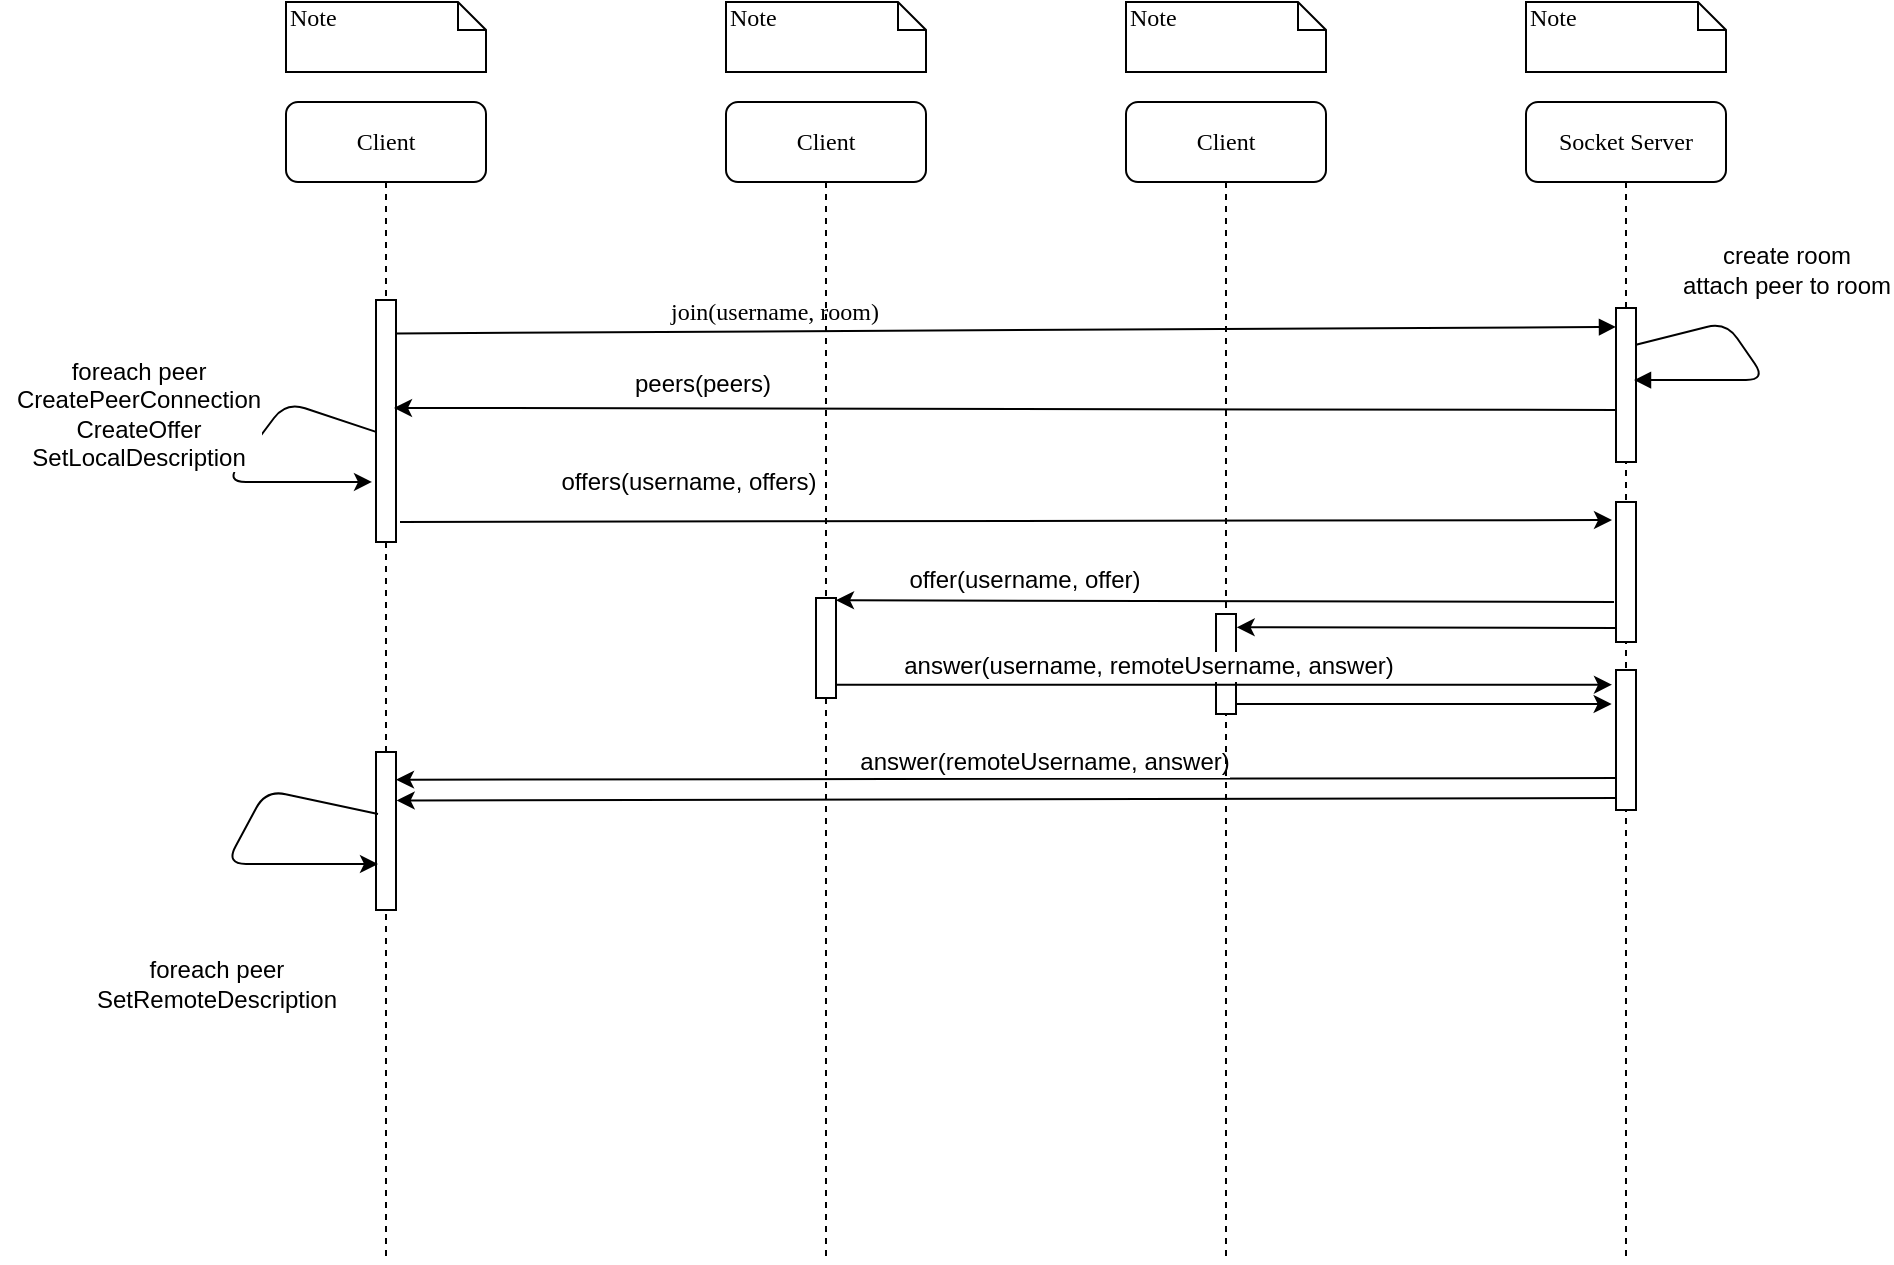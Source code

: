 <mxfile version="12.9.13" type="device"><diagram name="Joining a Room" id="RxSfCZX_bcE92INLa4qB"><mxGraphModel dx="2046" dy="598" grid="1" gridSize="10" guides="1" tooltips="1" connect="1" arrows="1" fold="1" page="1" pageScale="1" pageWidth="1100" pageHeight="850" background="#ffffff" math="0" shadow="0"><root><mxCell id="SKw9xpFJ9XDJBb8ivudZ-0"/><mxCell id="SKw9xpFJ9XDJBb8ivudZ-1" parent="SKw9xpFJ9XDJBb8ivudZ-0"/><mxCell id="SKw9xpFJ9XDJBb8ivudZ-2" value="Client" style="shape=umlLifeline;perimeter=lifelinePerimeter;whiteSpace=wrap;html=1;container=1;collapsible=0;recursiveResize=0;outlineConnect=0;rounded=1;shadow=0;comic=0;labelBackgroundColor=none;strokeWidth=1;fontFamily=Verdana;fontSize=12;align=center;" vertex="1" parent="SKw9xpFJ9XDJBb8ivudZ-1"><mxGeometry x="320" y="80" width="100" height="580" as="geometry"/></mxCell><mxCell id="SKw9xpFJ9XDJBb8ivudZ-3" value="" style="html=1;points=[];perimeter=orthogonalPerimeter;rounded=0;shadow=0;comic=0;labelBackgroundColor=none;strokeWidth=1;fontFamily=Verdana;fontSize=12;align=center;" vertex="1" parent="SKw9xpFJ9XDJBb8ivudZ-2"><mxGeometry x="45" y="248" width="10" height="50" as="geometry"/></mxCell><mxCell id="SKw9xpFJ9XDJBb8ivudZ-4" value="Socket Server" style="shape=umlLifeline;perimeter=lifelinePerimeter;whiteSpace=wrap;html=1;container=1;collapsible=0;recursiveResize=0;outlineConnect=0;rounded=1;shadow=0;comic=0;labelBackgroundColor=none;strokeWidth=1;fontFamily=Verdana;fontSize=12;align=center;" vertex="1" parent="SKw9xpFJ9XDJBb8ivudZ-1"><mxGeometry x="720" y="80" width="100" height="580" as="geometry"/></mxCell><mxCell id="SKw9xpFJ9XDJBb8ivudZ-5" value="" style="html=1;points=[];perimeter=orthogonalPerimeter;rounded=0;shadow=0;comic=0;labelBackgroundColor=none;strokeWidth=1;fontFamily=Verdana;fontSize=12;align=center;" vertex="1" parent="SKw9xpFJ9XDJBb8ivudZ-4"><mxGeometry x="45" y="103" width="10" height="77" as="geometry"/></mxCell><mxCell id="SKw9xpFJ9XDJBb8ivudZ-6" value="create room&lt;br style=&quot;font-size: 12px;&quot;&gt;attach peer to room" style="html=1;verticalAlign=bottom;endArrow=block;exitX=1;exitY=0.239;exitDx=0;exitDy=0;exitPerimeter=0;entryX=0.9;entryY=0.468;entryDx=0;entryDy=0;entryPerimeter=0;fontSize=12;rounded=1;" edge="1" parent="SKw9xpFJ9XDJBb8ivudZ-4" source="SKw9xpFJ9XDJBb8ivudZ-5" target="SKw9xpFJ9XDJBb8ivudZ-5"><mxGeometry x="-0.371" y="32" width="80" relative="1" as="geometry"><mxPoint x="56" y="119.013" as="sourcePoint"/><mxPoint x="54" y="138.979" as="targetPoint"/><Array as="points"><mxPoint x="100" y="110"/><mxPoint x="120" y="139"/></Array><mxPoint x="4" y="9" as="offset"/></mxGeometry></mxCell><mxCell id="SKw9xpFJ9XDJBb8ivudZ-7" value="" style="html=1;points=[];perimeter=orthogonalPerimeter;rounded=0;shadow=0;comic=0;labelBackgroundColor=none;strokeWidth=1;fontFamily=Verdana;fontSize=12;align=center;" vertex="1" parent="SKw9xpFJ9XDJBb8ivudZ-4"><mxGeometry x="45" y="284" width="10" height="70" as="geometry"/></mxCell><mxCell id="SKw9xpFJ9XDJBb8ivudZ-36" value="" style="html=1;points=[];perimeter=orthogonalPerimeter;rounded=0;shadow=0;comic=0;labelBackgroundColor=none;strokeWidth=1;fontFamily=Verdana;fontSize=12;align=center;" vertex="1" parent="SKw9xpFJ9XDJBb8ivudZ-4"><mxGeometry x="45" y="200" width="10" height="70" as="geometry"/></mxCell><mxCell id="SKw9xpFJ9XDJBb8ivudZ-8" value="Client" style="shape=umlLifeline;perimeter=lifelinePerimeter;whiteSpace=wrap;html=1;container=1;collapsible=0;recursiveResize=0;outlineConnect=0;rounded=1;shadow=0;comic=0;labelBackgroundColor=none;strokeWidth=1;fontFamily=Verdana;fontSize=12;align=center;" vertex="1" parent="SKw9xpFJ9XDJBb8ivudZ-1"><mxGeometry x="100" y="80" width="100" height="580" as="geometry"/></mxCell><mxCell id="SKw9xpFJ9XDJBb8ivudZ-9" value="" style="html=1;points=[];perimeter=orthogonalPerimeter;rounded=0;shadow=0;comic=0;labelBackgroundColor=none;strokeWidth=1;fontFamily=Verdana;fontSize=12;align=center;" vertex="1" parent="SKw9xpFJ9XDJBb8ivudZ-8"><mxGeometry x="45" y="325" width="10" height="79" as="geometry"/></mxCell><mxCell id="SKw9xpFJ9XDJBb8ivudZ-10" style="edgeStyle=none;rounded=1;orthogonalLoop=1;jettySize=auto;html=1;entryX=0;entryY=0.158;entryDx=0;entryDy=0;entryPerimeter=0;fontSize=12;" edge="1" parent="SKw9xpFJ9XDJBb8ivudZ-8" source="SKw9xpFJ9XDJBb8ivudZ-9" target="SKw9xpFJ9XDJBb8ivudZ-9"><mxGeometry relative="1" as="geometry"><mxPoint x="-30" y="352.5" as="targetPoint"/></mxGeometry></mxCell><mxCell id="SKw9xpFJ9XDJBb8ivudZ-11" value="foreach peer&lt;br&gt;SetRemoteDescription" style="edgeStyle=none;rounded=1;orthogonalLoop=1;jettySize=auto;html=1;exitX=0.1;exitY=0.392;exitDx=0;exitDy=0;exitPerimeter=0;fontSize=12;entryX=0.1;entryY=0.709;entryDx=0;entryDy=0;entryPerimeter=0;" edge="1" parent="SKw9xpFJ9XDJBb8ivudZ-8" source="SKw9xpFJ9XDJBb8ivudZ-9" target="SKw9xpFJ9XDJBb8ivudZ-9"><mxGeometry x="0.131" y="53" relative="1" as="geometry"><mxPoint x="49.5" y="358" as="targetPoint"/><mxPoint x="45" y="337.023" as="sourcePoint"/><Array as="points"><mxPoint x="-10" y="344"/><mxPoint x="-30" y="381"/></Array><mxPoint x="-52" y="35" as="offset"/></mxGeometry></mxCell><mxCell id="SKw9xpFJ9XDJBb8ivudZ-12" value="" style="html=1;points=[];perimeter=orthogonalPerimeter;rounded=0;shadow=0;comic=0;labelBackgroundColor=none;strokeWidth=1;fontFamily=Verdana;fontSize=12;align=center;" vertex="1" parent="SKw9xpFJ9XDJBb8ivudZ-8"><mxGeometry x="45" y="99" width="10" height="121" as="geometry"/></mxCell><mxCell id="SKw9xpFJ9XDJBb8ivudZ-13" style="edgeStyle=none;rounded=1;orthogonalLoop=1;jettySize=auto;html=1;exitX=0;exitY=0.545;exitDx=0;exitDy=0;exitPerimeter=0;entryX=-0.2;entryY=0.752;entryDx=0;entryDy=0;entryPerimeter=0;fontSize=12;" edge="1" parent="SKw9xpFJ9XDJBb8ivudZ-8" source="SKw9xpFJ9XDJBb8ivudZ-12" target="SKw9xpFJ9XDJBb8ivudZ-12"><mxGeometry relative="1" as="geometry"><mxPoint x="-20" y="160" as="targetPoint"/><Array as="points"><mxPoint y="150"/><mxPoint x="-30" y="190"/></Array></mxGeometry></mxCell><mxCell id="SKw9xpFJ9XDJBb8ivudZ-14" value="foreach peer&lt;br&gt;CreatePeerConnection&lt;br style=&quot;font-size: 12px&quot;&gt;CreateOffer&lt;br&gt;SetLocalDescription" style="edgeLabel;html=1;align=center;verticalAlign=middle;resizable=0;points=[];fontSize=12;" vertex="1" connectable="0" parent="SKw9xpFJ9XDJBb8ivudZ-13"><mxGeometry x="-0.373" y="11" relative="1" as="geometry"><mxPoint x="-79.25" y="-5.96" as="offset"/></mxGeometry></mxCell><mxCell id="SKw9xpFJ9XDJBb8ivudZ-15" value="join(username, room)" style="html=1;verticalAlign=bottom;endArrow=block;labelBackgroundColor=none;fontFamily=Verdana;fontSize=12;elbow=vertical;entryX=0;entryY=0.123;entryDx=0;entryDy=0;entryPerimeter=0;exitX=1;exitY=0.138;exitDx=0;exitDy=0;exitPerimeter=0;" edge="1" parent="SKw9xpFJ9XDJBb8ivudZ-1" source="SKw9xpFJ9XDJBb8ivudZ-12" target="SKw9xpFJ9XDJBb8ivudZ-5"><mxGeometry x="0.111" y="-152" relative="1" as="geometry"><mxPoint x="155" y="189" as="sourcePoint"/><mxPoint x="-151" y="-152" as="offset"/></mxGeometry></mxCell><mxCell id="SKw9xpFJ9XDJBb8ivudZ-16" value="Note" style="shape=note;whiteSpace=wrap;html=1;size=14;verticalAlign=top;align=left;spacingTop=-6;rounded=0;shadow=0;comic=0;labelBackgroundColor=none;strokeWidth=1;fontFamily=Verdana;fontSize=12;" vertex="1" parent="SKw9xpFJ9XDJBb8ivudZ-1"><mxGeometry x="100" y="30" width="100" height="35" as="geometry"/></mxCell><mxCell id="SKw9xpFJ9XDJBb8ivudZ-17" value="Note" style="shape=note;whiteSpace=wrap;html=1;size=14;verticalAlign=top;align=left;spacingTop=-6;rounded=0;shadow=0;comic=0;labelBackgroundColor=none;strokeWidth=1;fontFamily=Verdana;fontSize=12;" vertex="1" parent="SKw9xpFJ9XDJBb8ivudZ-1"><mxGeometry x="320" y="30" width="100" height="35" as="geometry"/></mxCell><mxCell id="SKw9xpFJ9XDJBb8ivudZ-18" value="Note" style="shape=note;whiteSpace=wrap;html=1;size=14;verticalAlign=top;align=left;spacingTop=-6;rounded=0;shadow=0;comic=0;labelBackgroundColor=none;strokeWidth=1;fontFamily=Verdana;fontSize=12;" vertex="1" parent="SKw9xpFJ9XDJBb8ivudZ-1"><mxGeometry x="720" y="30" width="100" height="35" as="geometry"/></mxCell><mxCell id="SKw9xpFJ9XDJBb8ivudZ-19" style="edgeStyle=orthogonalEdgeStyle;curved=1;rounded=0;orthogonalLoop=1;jettySize=auto;html=1;entryX=1;entryY=0.022;entryDx=0;entryDy=0;entryPerimeter=0;fontSize=12;comic=0;exitX=-0.1;exitY=0.714;exitDx=0;exitDy=0;exitPerimeter=0;" edge="1" parent="SKw9xpFJ9XDJBb8ivudZ-1" source="SKw9xpFJ9XDJBb8ivudZ-36" target="SKw9xpFJ9XDJBb8ivudZ-3"><mxGeometry relative="1" as="geometry"><mxPoint x="764.5" y="329.327" as="sourcePoint"/></mxGeometry></mxCell><mxCell id="SKw9xpFJ9XDJBb8ivudZ-20" value="offer(username, offer)" style="edgeLabel;html=1;align=center;verticalAlign=middle;resizable=0;points=[];fontSize=12;" vertex="1" connectable="0" parent="SKw9xpFJ9XDJBb8ivudZ-19"><mxGeometry x="-0.026" y="-4" relative="1" as="geometry"><mxPoint x="-105.09" y="-7.35" as="offset"/></mxGeometry></mxCell><mxCell id="SKw9xpFJ9XDJBb8ivudZ-23" style="edgeStyle=none;rounded=0;orthogonalLoop=1;jettySize=auto;html=1;entryX=1;entryY=0.175;entryDx=0;entryDy=0;entryPerimeter=0;exitX=0;exitY=0.772;exitDx=0;exitDy=0;exitPerimeter=0;fontSize=12;" edge="1" parent="SKw9xpFJ9XDJBb8ivudZ-1" source="SKw9xpFJ9XDJBb8ivudZ-7" target="SKw9xpFJ9XDJBb8ivudZ-9"><mxGeometry relative="1" as="geometry"><mxPoint x="605" y="413.022" as="sourcePoint"/><mxPoint x="155" y="413.022" as="targetPoint"/></mxGeometry></mxCell><mxCell id="SKw9xpFJ9XDJBb8ivudZ-24" value="answer(remoteUsername, answer)" style="edgeLabel;html=1;align=center;verticalAlign=middle;resizable=0;points=[];fontSize=12;" vertex="1" connectable="0" parent="SKw9xpFJ9XDJBb8ivudZ-23"><mxGeometry x="-0.067" y="-3" relative="1" as="geometry"><mxPoint x="-2" y="-6" as="offset"/></mxGeometry></mxCell><mxCell id="SKw9xpFJ9XDJBb8ivudZ-25" value="Client" style="shape=umlLifeline;perimeter=lifelinePerimeter;whiteSpace=wrap;html=1;container=1;collapsible=0;recursiveResize=0;outlineConnect=0;rounded=1;shadow=0;comic=0;labelBackgroundColor=none;strokeWidth=1;fontFamily=Verdana;fontSize=12;align=center;" vertex="1" parent="SKw9xpFJ9XDJBb8ivudZ-1"><mxGeometry x="520" y="80" width="100" height="580" as="geometry"/></mxCell><mxCell id="SKw9xpFJ9XDJBb8ivudZ-26" value="" style="html=1;points=[];perimeter=orthogonalPerimeter;rounded=0;shadow=0;comic=0;labelBackgroundColor=none;strokeWidth=1;fontFamily=Verdana;fontSize=12;align=center;" vertex="1" parent="SKw9xpFJ9XDJBb8ivudZ-25"><mxGeometry x="45" y="256" width="10" height="50" as="geometry"/></mxCell><mxCell id="SKw9xpFJ9XDJBb8ivudZ-27" value="Note" style="shape=note;whiteSpace=wrap;html=1;size=14;verticalAlign=top;align=left;spacingTop=-6;rounded=0;shadow=0;comic=0;labelBackgroundColor=none;strokeWidth=1;fontFamily=Verdana;fontSize=12;" vertex="1" parent="SKw9xpFJ9XDJBb8ivudZ-1"><mxGeometry x="520" y="30" width="100" height="35" as="geometry"/></mxCell><mxCell id="SKw9xpFJ9XDJBb8ivudZ-28" style="edgeStyle=none;rounded=1;comic=0;orthogonalLoop=1;jettySize=auto;html=1;entryX=1.033;entryY=0.133;entryDx=0;entryDy=0;entryPerimeter=0;fontSize=12;exitX=0;exitY=0.9;exitDx=0;exitDy=0;exitPerimeter=0;" edge="1" parent="SKw9xpFJ9XDJBb8ivudZ-1" source="SKw9xpFJ9XDJBb8ivudZ-36" target="SKw9xpFJ9XDJBb8ivudZ-26"><mxGeometry relative="1" as="geometry"><mxPoint x="765" y="342.65" as="sourcePoint"/></mxGeometry></mxCell><mxCell id="SKw9xpFJ9XDJBb8ivudZ-29" style="edgeStyle=none;rounded=1;comic=0;orthogonalLoop=1;jettySize=auto;html=1;entryX=-0.217;entryY=0.243;entryDx=0;entryDy=0;entryPerimeter=0;fontSize=12;" edge="1" parent="SKw9xpFJ9XDJBb8ivudZ-1" source="SKw9xpFJ9XDJBb8ivudZ-26" target="SKw9xpFJ9XDJBb8ivudZ-7"><mxGeometry relative="1" as="geometry"/></mxCell><mxCell id="SKw9xpFJ9XDJBb8ivudZ-30" style="edgeStyle=none;rounded=1;comic=0;orthogonalLoop=1;jettySize=auto;html=1;entryX=1.033;entryY=0.383;entryDx=0;entryDy=0;entryPerimeter=0;fontSize=12;" edge="1" parent="SKw9xpFJ9XDJBb8ivudZ-1"><mxGeometry relative="1" as="geometry"><mxPoint x="765" y="428" as="sourcePoint"/><mxPoint x="155.33" y="429.257" as="targetPoint"/></mxGeometry></mxCell><mxCell id="SKw9xpFJ9XDJBb8ivudZ-33" style="edgeStyle=none;rounded=1;comic=0;orthogonalLoop=1;jettySize=auto;html=1;entryX=0.9;entryY=0.446;entryDx=0;entryDy=0;entryPerimeter=0;fontSize=12;exitX=0;exitY=0.662;exitDx=0;exitDy=0;exitPerimeter=0;" edge="1" parent="SKw9xpFJ9XDJBb8ivudZ-1" source="SKw9xpFJ9XDJBb8ivudZ-5" target="SKw9xpFJ9XDJBb8ivudZ-12"><mxGeometry relative="1" as="geometry"><mxPoint x="765" y="237.488" as="sourcePoint"/><mxPoint x="157" y="237.488" as="targetPoint"/></mxGeometry></mxCell><mxCell id="SKw9xpFJ9XDJBb8ivudZ-34" value="peers(peers)" style="edgeLabel;html=1;align=center;verticalAlign=middle;resizable=0;points=[];fontSize=12;" vertex="1" connectable="0" parent="SKw9xpFJ9XDJBb8ivudZ-33"><mxGeometry x="0.447" y="-4" relative="1" as="geometry"><mxPoint x="-15" y="-8.54" as="offset"/></mxGeometry></mxCell><mxCell id="SKw9xpFJ9XDJBb8ivudZ-37" value="" style="edgeStyle=none;rounded=1;comic=0;orthogonalLoop=1;jettySize=auto;html=1;fontSize=12;entryX=-0.2;entryY=0.129;entryDx=0;entryDy=0;entryPerimeter=0;exitX=1.2;exitY=0.917;exitDx=0;exitDy=0;exitPerimeter=0;" edge="1" parent="SKw9xpFJ9XDJBb8ivudZ-1" source="SKw9xpFJ9XDJBb8ivudZ-12" target="SKw9xpFJ9XDJBb8ivudZ-36"><mxGeometry relative="1" as="geometry"><mxPoint x="155" y="283" as="sourcePoint"/><mxPoint x="765" y="283" as="targetPoint"/></mxGeometry></mxCell><mxCell id="SKw9xpFJ9XDJBb8ivudZ-38" value="offers(username, offers)" style="edgeLabel;html=1;align=center;verticalAlign=middle;resizable=0;points=[];fontSize=12;" vertex="1" connectable="0" parent="SKw9xpFJ9XDJBb8ivudZ-37"><mxGeometry x="-0.601" y="2" relative="1" as="geometry"><mxPoint x="23" y="-17.77" as="offset"/></mxGeometry></mxCell><mxCell id="SKw9xpFJ9XDJBb8ivudZ-21" style="rounded=0;orthogonalLoop=1;jettySize=auto;html=1;entryX=-0.2;entryY=0.105;entryDx=0;entryDy=0;entryPerimeter=0;fontSize=12;" edge="1" parent="SKw9xpFJ9XDJBb8ivudZ-1" source="SKw9xpFJ9XDJBb8ivudZ-3" target="SKw9xpFJ9XDJBb8ivudZ-7"><mxGeometry relative="1" as="geometry"/></mxCell><mxCell id="SKw9xpFJ9XDJBb8ivudZ-22" value="answer(username, remoteUsername, answer)" style="edgeLabel;html=1;align=center;verticalAlign=middle;resizable=0;points=[];fontSize=12;" vertex="1" connectable="0" parent="SKw9xpFJ9XDJBb8ivudZ-21"><mxGeometry x="-0.044" y="2" relative="1" as="geometry"><mxPoint x="-30" y="-7.99" as="offset"/></mxGeometry></mxCell></root></mxGraphModel></diagram></mxfile>